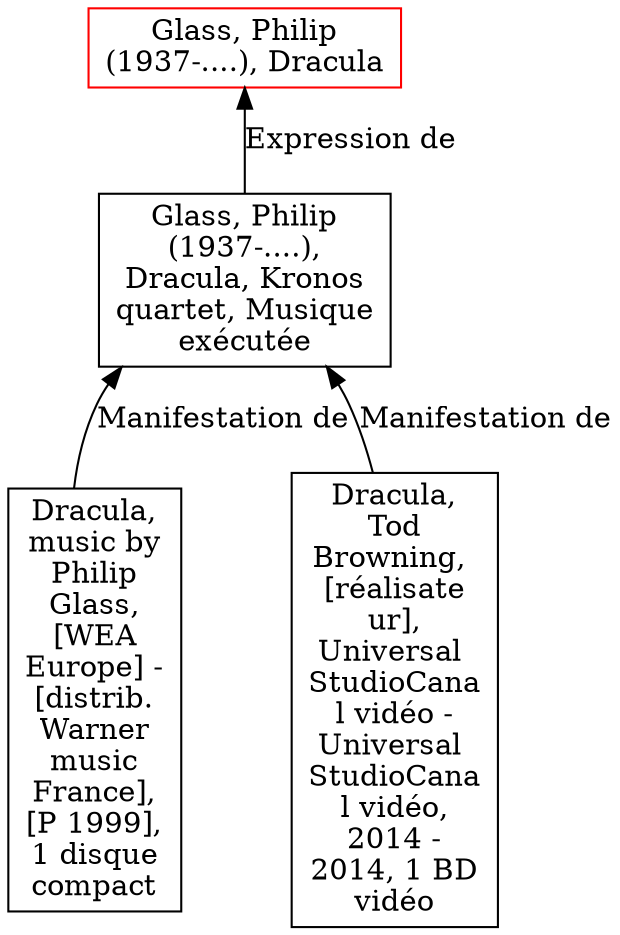 // Notice UMLRM0156
digraph UMLRM0156 {
	node [align=left shape=rect]
	size="20,20"
	rankdir=BT
	UMLRM0156 [label="Glass, Philip
(1937-....), Dracula" color=red]
	UMLRM0157 [label="Glass, Philip
(1937-....),
Dracula, Kronos
quartet, Musique
exécutée"]
	UMLRM0157 -> UMLRM0156 [label="Expression de"]
	UMLRM0158 [label="Dracula,
music by
Philip
Glass,
[WEA
Europe] -
[distrib.
Warner
music
France],
[P 1999],
1 disque
compact"]
	UMLRM0158 -> UMLRM0157 [label="Manifestation de"]
	UMLRM0160 [label="Dracula,
Tod
Browning, 
[réalisate
ur],
Universal 
StudioCana
l vidéo -
Universal 
StudioCana
l vidéo,
2014 -
2014, 1 BD
vidéo"]
	UMLRM0160 -> UMLRM0157 [label="Manifestation de"]
}

